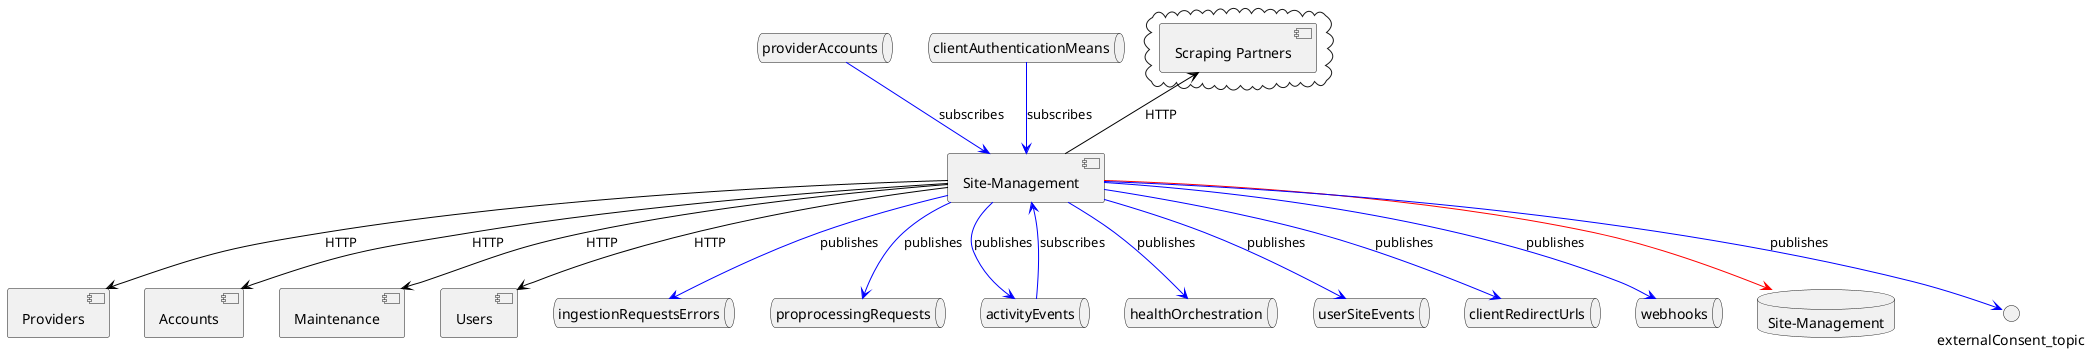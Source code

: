 @startuml
[Site-Management] as sitemanagement

[Providers] as providers
[Accounts] as accounts
[Maintenance] as maintenance
[Users] as users

cloud {
[Scraping Partners] as scraping_partners
}

queue "ingestionRequestsErrors" as ingestionRequestsErrors_topic
queue "proprocessingRequests" as preprocessingRequests_topic
queue "activityEvents" as activityEvents_topic
queue "healthOrchestration" as healthOrchestration_topic
queue "userSiteEvents" as userSiteEvents_topic
queue "providerAccounts" as providerAccounts_topic
queue "clientAuthenticationMeans" as clientAuthenticationMeans_topic
queue "clientRedirectUrls" as clientRedirectUrls_topic
queue "webhooks" as webhooks_topic

database "Site-Management" as sitemanagement_keyspace
sitemanagement -[#red]-> sitemanagement_keyspace

sitemanagement -[#black]up-> scraping_partners : HTTP

sitemanagement -[#black]-> providers : HTTP
sitemanagement -[#black]-> accounts : HTTP
sitemanagement -[#black]-> users : HTTP
sitemanagement -[#black]-> maintenance : HTTP

sitemanagement -[#blue]-> preprocessingRequests_topic : publishes

sitemanagement -[#blue]-> activityEvents_topic : publishes
sitemanagement <-[#blue]- activityEvents_topic : subscribes

sitemanagement -[#blue]-> healthOrchestration_topic : publishes
sitemanagement -[#blue]-> webhooks_topic : publishes

sitemanagement -[#blue]-> clientRedirectUrls_topic : publishes
sitemanagement -[#blue]-> userSiteEvents_topic : publishes

sitemanagement -[#blue]-> ingestionRequestsErrors_topic : publishes

providerAccounts_topic -[#blue]-> sitemanagement : subscribes
clientAuthenticationMeans_topic -[#blue]-> sitemanagement : subscribes
sitemanagement -[#blue]-> externalConsent_topic : publishes
@enduml
